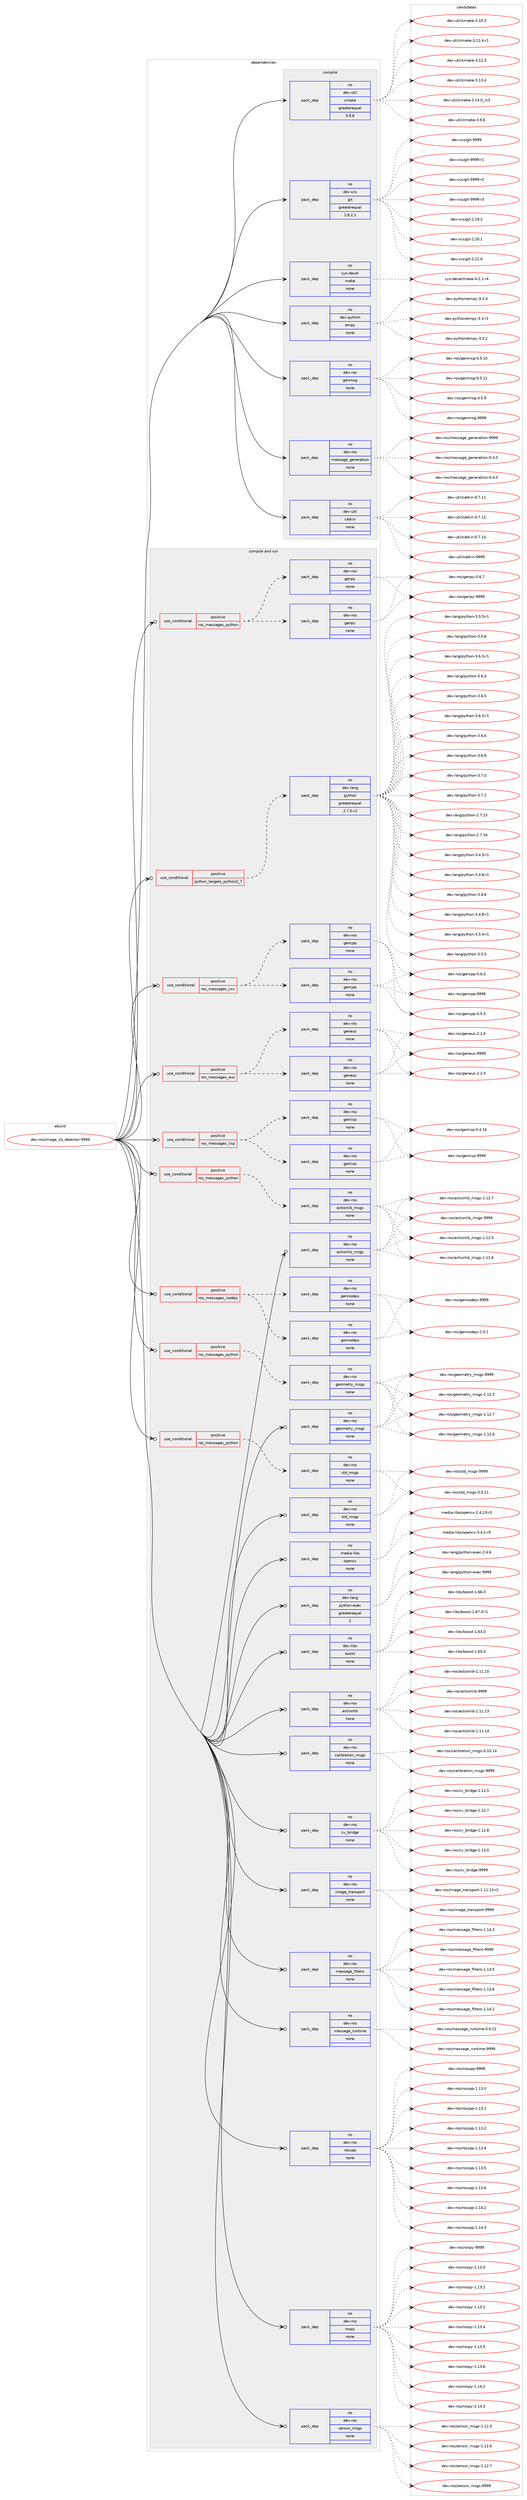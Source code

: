 digraph prolog {

# *************
# Graph options
# *************

newrank=true;
concentrate=true;
compound=true;
graph [rankdir=LR,fontname=Helvetica,fontsize=10,ranksep=1.5];#, ranksep=2.5, nodesep=0.2];
edge  [arrowhead=vee];
node  [fontname=Helvetica,fontsize=10];

# **********
# The ebuild
# **********

subgraph cluster_leftcol {
color=gray;
rank=same;
label=<<i>ebuild</i>>;
id [label="dev-ros/image_cb_detector-9999", color=red, width=4, href="../dev-ros/image_cb_detector-9999.svg"];
}

# ****************
# The dependencies
# ****************

subgraph cluster_midcol {
color=gray;
label=<<i>dependencies</i>>;
subgraph cluster_compile {
fillcolor="#eeeeee";
style=filled;
label=<<i>compile</i>>;
subgraph pack1045354 {
dependency1457438 [label=<<TABLE BORDER="0" CELLBORDER="1" CELLSPACING="0" CELLPADDING="4" WIDTH="220"><TR><TD ROWSPAN="6" CELLPADDING="30">pack_dep</TD></TR><TR><TD WIDTH="110">no</TD></TR><TR><TD>dev-python</TD></TR><TR><TD>empy</TD></TR><TR><TD>none</TD></TR><TR><TD></TD></TR></TABLE>>, shape=none, color=blue];
}
id:e -> dependency1457438:w [weight=20,style="solid",arrowhead="vee"];
subgraph pack1045355 {
dependency1457439 [label=<<TABLE BORDER="0" CELLBORDER="1" CELLSPACING="0" CELLPADDING="4" WIDTH="220"><TR><TD ROWSPAN="6" CELLPADDING="30">pack_dep</TD></TR><TR><TD WIDTH="110">no</TD></TR><TR><TD>dev-ros</TD></TR><TR><TD>genmsg</TD></TR><TR><TD>none</TD></TR><TR><TD></TD></TR></TABLE>>, shape=none, color=blue];
}
id:e -> dependency1457439:w [weight=20,style="solid",arrowhead="vee"];
subgraph pack1045356 {
dependency1457440 [label=<<TABLE BORDER="0" CELLBORDER="1" CELLSPACING="0" CELLPADDING="4" WIDTH="220"><TR><TD ROWSPAN="6" CELLPADDING="30">pack_dep</TD></TR><TR><TD WIDTH="110">no</TD></TR><TR><TD>dev-ros</TD></TR><TR><TD>message_generation</TD></TR><TR><TD>none</TD></TR><TR><TD></TD></TR></TABLE>>, shape=none, color=blue];
}
id:e -> dependency1457440:w [weight=20,style="solid",arrowhead="vee"];
subgraph pack1045357 {
dependency1457441 [label=<<TABLE BORDER="0" CELLBORDER="1" CELLSPACING="0" CELLPADDING="4" WIDTH="220"><TR><TD ROWSPAN="6" CELLPADDING="30">pack_dep</TD></TR><TR><TD WIDTH="110">no</TD></TR><TR><TD>dev-util</TD></TR><TR><TD>catkin</TD></TR><TR><TD>none</TD></TR><TR><TD></TD></TR></TABLE>>, shape=none, color=blue];
}
id:e -> dependency1457441:w [weight=20,style="solid",arrowhead="vee"];
subgraph pack1045358 {
dependency1457442 [label=<<TABLE BORDER="0" CELLBORDER="1" CELLSPACING="0" CELLPADDING="4" WIDTH="220"><TR><TD ROWSPAN="6" CELLPADDING="30">pack_dep</TD></TR><TR><TD WIDTH="110">no</TD></TR><TR><TD>dev-util</TD></TR><TR><TD>cmake</TD></TR><TR><TD>greaterequal</TD></TR><TR><TD>3.9.6</TD></TR></TABLE>>, shape=none, color=blue];
}
id:e -> dependency1457442:w [weight=20,style="solid",arrowhead="vee"];
subgraph pack1045359 {
dependency1457443 [label=<<TABLE BORDER="0" CELLBORDER="1" CELLSPACING="0" CELLPADDING="4" WIDTH="220"><TR><TD ROWSPAN="6" CELLPADDING="30">pack_dep</TD></TR><TR><TD WIDTH="110">no</TD></TR><TR><TD>dev-vcs</TD></TR><TR><TD>git</TD></TR><TR><TD>greaterequal</TD></TR><TR><TD>1.8.2.1</TD></TR></TABLE>>, shape=none, color=blue];
}
id:e -> dependency1457443:w [weight=20,style="solid",arrowhead="vee"];
subgraph pack1045360 {
dependency1457444 [label=<<TABLE BORDER="0" CELLBORDER="1" CELLSPACING="0" CELLPADDING="4" WIDTH="220"><TR><TD ROWSPAN="6" CELLPADDING="30">pack_dep</TD></TR><TR><TD WIDTH="110">no</TD></TR><TR><TD>sys-devel</TD></TR><TR><TD>make</TD></TR><TR><TD>none</TD></TR><TR><TD></TD></TR></TABLE>>, shape=none, color=blue];
}
id:e -> dependency1457444:w [weight=20,style="solid",arrowhead="vee"];
}
subgraph cluster_compileandrun {
fillcolor="#eeeeee";
style=filled;
label=<<i>compile and run</i>>;
subgraph cond388694 {
dependency1457445 [label=<<TABLE BORDER="0" CELLBORDER="1" CELLSPACING="0" CELLPADDING="4"><TR><TD ROWSPAN="3" CELLPADDING="10">use_conditional</TD></TR><TR><TD>positive</TD></TR><TR><TD>python_targets_python2_7</TD></TR></TABLE>>, shape=none, color=red];
subgraph pack1045361 {
dependency1457446 [label=<<TABLE BORDER="0" CELLBORDER="1" CELLSPACING="0" CELLPADDING="4" WIDTH="220"><TR><TD ROWSPAN="6" CELLPADDING="30">pack_dep</TD></TR><TR><TD WIDTH="110">no</TD></TR><TR><TD>dev-lang</TD></TR><TR><TD>python</TD></TR><TR><TD>greaterequal</TD></TR><TR><TD>2.7.5-r2</TD></TR></TABLE>>, shape=none, color=blue];
}
dependency1457445:e -> dependency1457446:w [weight=20,style="dashed",arrowhead="vee"];
}
id:e -> dependency1457445:w [weight=20,style="solid",arrowhead="odotvee"];
subgraph cond388695 {
dependency1457447 [label=<<TABLE BORDER="0" CELLBORDER="1" CELLSPACING="0" CELLPADDING="4"><TR><TD ROWSPAN="3" CELLPADDING="10">use_conditional</TD></TR><TR><TD>positive</TD></TR><TR><TD>ros_messages_cxx</TD></TR></TABLE>>, shape=none, color=red];
subgraph pack1045362 {
dependency1457448 [label=<<TABLE BORDER="0" CELLBORDER="1" CELLSPACING="0" CELLPADDING="4" WIDTH="220"><TR><TD ROWSPAN="6" CELLPADDING="30">pack_dep</TD></TR><TR><TD WIDTH="110">no</TD></TR><TR><TD>dev-ros</TD></TR><TR><TD>gencpp</TD></TR><TR><TD>none</TD></TR><TR><TD></TD></TR></TABLE>>, shape=none, color=blue];
}
dependency1457447:e -> dependency1457448:w [weight=20,style="dashed",arrowhead="vee"];
subgraph pack1045363 {
dependency1457449 [label=<<TABLE BORDER="0" CELLBORDER="1" CELLSPACING="0" CELLPADDING="4" WIDTH="220"><TR><TD ROWSPAN="6" CELLPADDING="30">pack_dep</TD></TR><TR><TD WIDTH="110">no</TD></TR><TR><TD>dev-ros</TD></TR><TR><TD>gencpp</TD></TR><TR><TD>none</TD></TR><TR><TD></TD></TR></TABLE>>, shape=none, color=blue];
}
dependency1457447:e -> dependency1457449:w [weight=20,style="dashed",arrowhead="vee"];
}
id:e -> dependency1457447:w [weight=20,style="solid",arrowhead="odotvee"];
subgraph cond388696 {
dependency1457450 [label=<<TABLE BORDER="0" CELLBORDER="1" CELLSPACING="0" CELLPADDING="4"><TR><TD ROWSPAN="3" CELLPADDING="10">use_conditional</TD></TR><TR><TD>positive</TD></TR><TR><TD>ros_messages_eus</TD></TR></TABLE>>, shape=none, color=red];
subgraph pack1045364 {
dependency1457451 [label=<<TABLE BORDER="0" CELLBORDER="1" CELLSPACING="0" CELLPADDING="4" WIDTH="220"><TR><TD ROWSPAN="6" CELLPADDING="30">pack_dep</TD></TR><TR><TD WIDTH="110">no</TD></TR><TR><TD>dev-ros</TD></TR><TR><TD>geneus</TD></TR><TR><TD>none</TD></TR><TR><TD></TD></TR></TABLE>>, shape=none, color=blue];
}
dependency1457450:e -> dependency1457451:w [weight=20,style="dashed",arrowhead="vee"];
subgraph pack1045365 {
dependency1457452 [label=<<TABLE BORDER="0" CELLBORDER="1" CELLSPACING="0" CELLPADDING="4" WIDTH="220"><TR><TD ROWSPAN="6" CELLPADDING="30">pack_dep</TD></TR><TR><TD WIDTH="110">no</TD></TR><TR><TD>dev-ros</TD></TR><TR><TD>geneus</TD></TR><TR><TD>none</TD></TR><TR><TD></TD></TR></TABLE>>, shape=none, color=blue];
}
dependency1457450:e -> dependency1457452:w [weight=20,style="dashed",arrowhead="vee"];
}
id:e -> dependency1457450:w [weight=20,style="solid",arrowhead="odotvee"];
subgraph cond388697 {
dependency1457453 [label=<<TABLE BORDER="0" CELLBORDER="1" CELLSPACING="0" CELLPADDING="4"><TR><TD ROWSPAN="3" CELLPADDING="10">use_conditional</TD></TR><TR><TD>positive</TD></TR><TR><TD>ros_messages_lisp</TD></TR></TABLE>>, shape=none, color=red];
subgraph pack1045366 {
dependency1457454 [label=<<TABLE BORDER="0" CELLBORDER="1" CELLSPACING="0" CELLPADDING="4" WIDTH="220"><TR><TD ROWSPAN="6" CELLPADDING="30">pack_dep</TD></TR><TR><TD WIDTH="110">no</TD></TR><TR><TD>dev-ros</TD></TR><TR><TD>genlisp</TD></TR><TR><TD>none</TD></TR><TR><TD></TD></TR></TABLE>>, shape=none, color=blue];
}
dependency1457453:e -> dependency1457454:w [weight=20,style="dashed",arrowhead="vee"];
subgraph pack1045367 {
dependency1457455 [label=<<TABLE BORDER="0" CELLBORDER="1" CELLSPACING="0" CELLPADDING="4" WIDTH="220"><TR><TD ROWSPAN="6" CELLPADDING="30">pack_dep</TD></TR><TR><TD WIDTH="110">no</TD></TR><TR><TD>dev-ros</TD></TR><TR><TD>genlisp</TD></TR><TR><TD>none</TD></TR><TR><TD></TD></TR></TABLE>>, shape=none, color=blue];
}
dependency1457453:e -> dependency1457455:w [weight=20,style="dashed",arrowhead="vee"];
}
id:e -> dependency1457453:w [weight=20,style="solid",arrowhead="odotvee"];
subgraph cond388698 {
dependency1457456 [label=<<TABLE BORDER="0" CELLBORDER="1" CELLSPACING="0" CELLPADDING="4"><TR><TD ROWSPAN="3" CELLPADDING="10">use_conditional</TD></TR><TR><TD>positive</TD></TR><TR><TD>ros_messages_nodejs</TD></TR></TABLE>>, shape=none, color=red];
subgraph pack1045368 {
dependency1457457 [label=<<TABLE BORDER="0" CELLBORDER="1" CELLSPACING="0" CELLPADDING="4" WIDTH="220"><TR><TD ROWSPAN="6" CELLPADDING="30">pack_dep</TD></TR><TR><TD WIDTH="110">no</TD></TR><TR><TD>dev-ros</TD></TR><TR><TD>gennodejs</TD></TR><TR><TD>none</TD></TR><TR><TD></TD></TR></TABLE>>, shape=none, color=blue];
}
dependency1457456:e -> dependency1457457:w [weight=20,style="dashed",arrowhead="vee"];
subgraph pack1045369 {
dependency1457458 [label=<<TABLE BORDER="0" CELLBORDER="1" CELLSPACING="0" CELLPADDING="4" WIDTH="220"><TR><TD ROWSPAN="6" CELLPADDING="30">pack_dep</TD></TR><TR><TD WIDTH="110">no</TD></TR><TR><TD>dev-ros</TD></TR><TR><TD>gennodejs</TD></TR><TR><TD>none</TD></TR><TR><TD></TD></TR></TABLE>>, shape=none, color=blue];
}
dependency1457456:e -> dependency1457458:w [weight=20,style="dashed",arrowhead="vee"];
}
id:e -> dependency1457456:w [weight=20,style="solid",arrowhead="odotvee"];
subgraph cond388699 {
dependency1457459 [label=<<TABLE BORDER="0" CELLBORDER="1" CELLSPACING="0" CELLPADDING="4"><TR><TD ROWSPAN="3" CELLPADDING="10">use_conditional</TD></TR><TR><TD>positive</TD></TR><TR><TD>ros_messages_python</TD></TR></TABLE>>, shape=none, color=red];
subgraph pack1045370 {
dependency1457460 [label=<<TABLE BORDER="0" CELLBORDER="1" CELLSPACING="0" CELLPADDING="4" WIDTH="220"><TR><TD ROWSPAN="6" CELLPADDING="30">pack_dep</TD></TR><TR><TD WIDTH="110">no</TD></TR><TR><TD>dev-ros</TD></TR><TR><TD>actionlib_msgs</TD></TR><TR><TD>none</TD></TR><TR><TD></TD></TR></TABLE>>, shape=none, color=blue];
}
dependency1457459:e -> dependency1457460:w [weight=20,style="dashed",arrowhead="vee"];
}
id:e -> dependency1457459:w [weight=20,style="solid",arrowhead="odotvee"];
subgraph cond388700 {
dependency1457461 [label=<<TABLE BORDER="0" CELLBORDER="1" CELLSPACING="0" CELLPADDING="4"><TR><TD ROWSPAN="3" CELLPADDING="10">use_conditional</TD></TR><TR><TD>positive</TD></TR><TR><TD>ros_messages_python</TD></TR></TABLE>>, shape=none, color=red];
subgraph pack1045371 {
dependency1457462 [label=<<TABLE BORDER="0" CELLBORDER="1" CELLSPACING="0" CELLPADDING="4" WIDTH="220"><TR><TD ROWSPAN="6" CELLPADDING="30">pack_dep</TD></TR><TR><TD WIDTH="110">no</TD></TR><TR><TD>dev-ros</TD></TR><TR><TD>genpy</TD></TR><TR><TD>none</TD></TR><TR><TD></TD></TR></TABLE>>, shape=none, color=blue];
}
dependency1457461:e -> dependency1457462:w [weight=20,style="dashed",arrowhead="vee"];
subgraph pack1045372 {
dependency1457463 [label=<<TABLE BORDER="0" CELLBORDER="1" CELLSPACING="0" CELLPADDING="4" WIDTH="220"><TR><TD ROWSPAN="6" CELLPADDING="30">pack_dep</TD></TR><TR><TD WIDTH="110">no</TD></TR><TR><TD>dev-ros</TD></TR><TR><TD>genpy</TD></TR><TR><TD>none</TD></TR><TR><TD></TD></TR></TABLE>>, shape=none, color=blue];
}
dependency1457461:e -> dependency1457463:w [weight=20,style="dashed",arrowhead="vee"];
}
id:e -> dependency1457461:w [weight=20,style="solid",arrowhead="odotvee"];
subgraph cond388701 {
dependency1457464 [label=<<TABLE BORDER="0" CELLBORDER="1" CELLSPACING="0" CELLPADDING="4"><TR><TD ROWSPAN="3" CELLPADDING="10">use_conditional</TD></TR><TR><TD>positive</TD></TR><TR><TD>ros_messages_python</TD></TR></TABLE>>, shape=none, color=red];
subgraph pack1045373 {
dependency1457465 [label=<<TABLE BORDER="0" CELLBORDER="1" CELLSPACING="0" CELLPADDING="4" WIDTH="220"><TR><TD ROWSPAN="6" CELLPADDING="30">pack_dep</TD></TR><TR><TD WIDTH="110">no</TD></TR><TR><TD>dev-ros</TD></TR><TR><TD>geometry_msgs</TD></TR><TR><TD>none</TD></TR><TR><TD></TD></TR></TABLE>>, shape=none, color=blue];
}
dependency1457464:e -> dependency1457465:w [weight=20,style="dashed",arrowhead="vee"];
}
id:e -> dependency1457464:w [weight=20,style="solid",arrowhead="odotvee"];
subgraph cond388702 {
dependency1457466 [label=<<TABLE BORDER="0" CELLBORDER="1" CELLSPACING="0" CELLPADDING="4"><TR><TD ROWSPAN="3" CELLPADDING="10">use_conditional</TD></TR><TR><TD>positive</TD></TR><TR><TD>ros_messages_python</TD></TR></TABLE>>, shape=none, color=red];
subgraph pack1045374 {
dependency1457467 [label=<<TABLE BORDER="0" CELLBORDER="1" CELLSPACING="0" CELLPADDING="4" WIDTH="220"><TR><TD ROWSPAN="6" CELLPADDING="30">pack_dep</TD></TR><TR><TD WIDTH="110">no</TD></TR><TR><TD>dev-ros</TD></TR><TR><TD>std_msgs</TD></TR><TR><TD>none</TD></TR><TR><TD></TD></TR></TABLE>>, shape=none, color=blue];
}
dependency1457466:e -> dependency1457467:w [weight=20,style="dashed",arrowhead="vee"];
}
id:e -> dependency1457466:w [weight=20,style="solid",arrowhead="odotvee"];
subgraph pack1045375 {
dependency1457468 [label=<<TABLE BORDER="0" CELLBORDER="1" CELLSPACING="0" CELLPADDING="4" WIDTH="220"><TR><TD ROWSPAN="6" CELLPADDING="30">pack_dep</TD></TR><TR><TD WIDTH="110">no</TD></TR><TR><TD>dev-lang</TD></TR><TR><TD>python-exec</TD></TR><TR><TD>greaterequal</TD></TR><TR><TD>2</TD></TR></TABLE>>, shape=none, color=blue];
}
id:e -> dependency1457468:w [weight=20,style="solid",arrowhead="odotvee"];
subgraph pack1045376 {
dependency1457469 [label=<<TABLE BORDER="0" CELLBORDER="1" CELLSPACING="0" CELLPADDING="4" WIDTH="220"><TR><TD ROWSPAN="6" CELLPADDING="30">pack_dep</TD></TR><TR><TD WIDTH="110">no</TD></TR><TR><TD>dev-libs</TD></TR><TR><TD>boost</TD></TR><TR><TD>none</TD></TR><TR><TD></TD></TR></TABLE>>, shape=none, color=blue];
}
id:e -> dependency1457469:w [weight=20,style="solid",arrowhead="odotvee"];
subgraph pack1045377 {
dependency1457470 [label=<<TABLE BORDER="0" CELLBORDER="1" CELLSPACING="0" CELLPADDING="4" WIDTH="220"><TR><TD ROWSPAN="6" CELLPADDING="30">pack_dep</TD></TR><TR><TD WIDTH="110">no</TD></TR><TR><TD>dev-ros</TD></TR><TR><TD>actionlib</TD></TR><TR><TD>none</TD></TR><TR><TD></TD></TR></TABLE>>, shape=none, color=blue];
}
id:e -> dependency1457470:w [weight=20,style="solid",arrowhead="odotvee"];
subgraph pack1045378 {
dependency1457471 [label=<<TABLE BORDER="0" CELLBORDER="1" CELLSPACING="0" CELLPADDING="4" WIDTH="220"><TR><TD ROWSPAN="6" CELLPADDING="30">pack_dep</TD></TR><TR><TD WIDTH="110">no</TD></TR><TR><TD>dev-ros</TD></TR><TR><TD>actionlib_msgs</TD></TR><TR><TD>none</TD></TR><TR><TD></TD></TR></TABLE>>, shape=none, color=blue];
}
id:e -> dependency1457471:w [weight=20,style="solid",arrowhead="odotvee"];
subgraph pack1045379 {
dependency1457472 [label=<<TABLE BORDER="0" CELLBORDER="1" CELLSPACING="0" CELLPADDING="4" WIDTH="220"><TR><TD ROWSPAN="6" CELLPADDING="30">pack_dep</TD></TR><TR><TD WIDTH="110">no</TD></TR><TR><TD>dev-ros</TD></TR><TR><TD>calibration_msgs</TD></TR><TR><TD>none</TD></TR><TR><TD></TD></TR></TABLE>>, shape=none, color=blue];
}
id:e -> dependency1457472:w [weight=20,style="solid",arrowhead="odotvee"];
subgraph pack1045380 {
dependency1457473 [label=<<TABLE BORDER="0" CELLBORDER="1" CELLSPACING="0" CELLPADDING="4" WIDTH="220"><TR><TD ROWSPAN="6" CELLPADDING="30">pack_dep</TD></TR><TR><TD WIDTH="110">no</TD></TR><TR><TD>dev-ros</TD></TR><TR><TD>cv_bridge</TD></TR><TR><TD>none</TD></TR><TR><TD></TD></TR></TABLE>>, shape=none, color=blue];
}
id:e -> dependency1457473:w [weight=20,style="solid",arrowhead="odotvee"];
subgraph pack1045381 {
dependency1457474 [label=<<TABLE BORDER="0" CELLBORDER="1" CELLSPACING="0" CELLPADDING="4" WIDTH="220"><TR><TD ROWSPAN="6" CELLPADDING="30">pack_dep</TD></TR><TR><TD WIDTH="110">no</TD></TR><TR><TD>dev-ros</TD></TR><TR><TD>geometry_msgs</TD></TR><TR><TD>none</TD></TR><TR><TD></TD></TR></TABLE>>, shape=none, color=blue];
}
id:e -> dependency1457474:w [weight=20,style="solid",arrowhead="odotvee"];
subgraph pack1045382 {
dependency1457475 [label=<<TABLE BORDER="0" CELLBORDER="1" CELLSPACING="0" CELLPADDING="4" WIDTH="220"><TR><TD ROWSPAN="6" CELLPADDING="30">pack_dep</TD></TR><TR><TD WIDTH="110">no</TD></TR><TR><TD>dev-ros</TD></TR><TR><TD>image_transport</TD></TR><TR><TD>none</TD></TR><TR><TD></TD></TR></TABLE>>, shape=none, color=blue];
}
id:e -> dependency1457475:w [weight=20,style="solid",arrowhead="odotvee"];
subgraph pack1045383 {
dependency1457476 [label=<<TABLE BORDER="0" CELLBORDER="1" CELLSPACING="0" CELLPADDING="4" WIDTH="220"><TR><TD ROWSPAN="6" CELLPADDING="30">pack_dep</TD></TR><TR><TD WIDTH="110">no</TD></TR><TR><TD>dev-ros</TD></TR><TR><TD>message_filters</TD></TR><TR><TD>none</TD></TR><TR><TD></TD></TR></TABLE>>, shape=none, color=blue];
}
id:e -> dependency1457476:w [weight=20,style="solid",arrowhead="odotvee"];
subgraph pack1045384 {
dependency1457477 [label=<<TABLE BORDER="0" CELLBORDER="1" CELLSPACING="0" CELLPADDING="4" WIDTH="220"><TR><TD ROWSPAN="6" CELLPADDING="30">pack_dep</TD></TR><TR><TD WIDTH="110">no</TD></TR><TR><TD>dev-ros</TD></TR><TR><TD>message_runtime</TD></TR><TR><TD>none</TD></TR><TR><TD></TD></TR></TABLE>>, shape=none, color=blue];
}
id:e -> dependency1457477:w [weight=20,style="solid",arrowhead="odotvee"];
subgraph pack1045385 {
dependency1457478 [label=<<TABLE BORDER="0" CELLBORDER="1" CELLSPACING="0" CELLPADDING="4" WIDTH="220"><TR><TD ROWSPAN="6" CELLPADDING="30">pack_dep</TD></TR><TR><TD WIDTH="110">no</TD></TR><TR><TD>dev-ros</TD></TR><TR><TD>roscpp</TD></TR><TR><TD>none</TD></TR><TR><TD></TD></TR></TABLE>>, shape=none, color=blue];
}
id:e -> dependency1457478:w [weight=20,style="solid",arrowhead="odotvee"];
subgraph pack1045386 {
dependency1457479 [label=<<TABLE BORDER="0" CELLBORDER="1" CELLSPACING="0" CELLPADDING="4" WIDTH="220"><TR><TD ROWSPAN="6" CELLPADDING="30">pack_dep</TD></TR><TR><TD WIDTH="110">no</TD></TR><TR><TD>dev-ros</TD></TR><TR><TD>rospy</TD></TR><TR><TD>none</TD></TR><TR><TD></TD></TR></TABLE>>, shape=none, color=blue];
}
id:e -> dependency1457479:w [weight=20,style="solid",arrowhead="odotvee"];
subgraph pack1045387 {
dependency1457480 [label=<<TABLE BORDER="0" CELLBORDER="1" CELLSPACING="0" CELLPADDING="4" WIDTH="220"><TR><TD ROWSPAN="6" CELLPADDING="30">pack_dep</TD></TR><TR><TD WIDTH="110">no</TD></TR><TR><TD>dev-ros</TD></TR><TR><TD>sensor_msgs</TD></TR><TR><TD>none</TD></TR><TR><TD></TD></TR></TABLE>>, shape=none, color=blue];
}
id:e -> dependency1457480:w [weight=20,style="solid",arrowhead="odotvee"];
subgraph pack1045388 {
dependency1457481 [label=<<TABLE BORDER="0" CELLBORDER="1" CELLSPACING="0" CELLPADDING="4" WIDTH="220"><TR><TD ROWSPAN="6" CELLPADDING="30">pack_dep</TD></TR><TR><TD WIDTH="110">no</TD></TR><TR><TD>dev-ros</TD></TR><TR><TD>std_msgs</TD></TR><TR><TD>none</TD></TR><TR><TD></TD></TR></TABLE>>, shape=none, color=blue];
}
id:e -> dependency1457481:w [weight=20,style="solid",arrowhead="odotvee"];
subgraph pack1045389 {
dependency1457482 [label=<<TABLE BORDER="0" CELLBORDER="1" CELLSPACING="0" CELLPADDING="4" WIDTH="220"><TR><TD ROWSPAN="6" CELLPADDING="30">pack_dep</TD></TR><TR><TD WIDTH="110">no</TD></TR><TR><TD>media-libs</TD></TR><TR><TD>opencv</TD></TR><TR><TD>none</TD></TR><TR><TD></TD></TR></TABLE>>, shape=none, color=blue];
}
id:e -> dependency1457482:w [weight=20,style="solid",arrowhead="odotvee"];
}
subgraph cluster_run {
fillcolor="#eeeeee";
style=filled;
label=<<i>run</i>>;
}
}

# **************
# The candidates
# **************

subgraph cluster_choices {
rank=same;
color=gray;
label=<<i>candidates</i>>;

subgraph choice1045354 {
color=black;
nodesep=1;
choice1001011184511212111610411111047101109112121455146514511449 [label="dev-python/empy-3.3-r1", color=red, width=4,href="../dev-python/empy-3.3-r1.svg"];
choice1001011184511212111610411111047101109112121455146514650 [label="dev-python/empy-3.3.2", color=red, width=4,href="../dev-python/empy-3.3.2.svg"];
choice1001011184511212111610411111047101109112121455146514651 [label="dev-python/empy-3.3.3", color=red, width=4,href="../dev-python/empy-3.3.3.svg"];
dependency1457438:e -> choice1001011184511212111610411111047101109112121455146514511449:w [style=dotted,weight="100"];
dependency1457438:e -> choice1001011184511212111610411111047101109112121455146514650:w [style=dotted,weight="100"];
dependency1457438:e -> choice1001011184511212111610411111047101109112121455146514651:w [style=dotted,weight="100"];
}
subgraph choice1045355 {
color=black;
nodesep=1;
choice100101118451141111154710310111010911510345484653464948 [label="dev-ros/genmsg-0.5.10", color=red, width=4,href="../dev-ros/genmsg-0.5.10.svg"];
choice100101118451141111154710310111010911510345484653464949 [label="dev-ros/genmsg-0.5.11", color=red, width=4,href="../dev-ros/genmsg-0.5.11.svg"];
choice1001011184511411111547103101110109115103454846534657 [label="dev-ros/genmsg-0.5.9", color=red, width=4,href="../dev-ros/genmsg-0.5.9.svg"];
choice10010111845114111115471031011101091151034557575757 [label="dev-ros/genmsg-9999", color=red, width=4,href="../dev-ros/genmsg-9999.svg"];
dependency1457439:e -> choice100101118451141111154710310111010911510345484653464948:w [style=dotted,weight="100"];
dependency1457439:e -> choice100101118451141111154710310111010911510345484653464949:w [style=dotted,weight="100"];
dependency1457439:e -> choice1001011184511411111547103101110109115103454846534657:w [style=dotted,weight="100"];
dependency1457439:e -> choice10010111845114111115471031011101091151034557575757:w [style=dotted,weight="100"];
}
subgraph choice1045356 {
color=black;
nodesep=1;
choice1001011184511411111547109101115115971031019510310111010111497116105111110454846514648 [label="dev-ros/message_generation-0.3.0", color=red, width=4,href="../dev-ros/message_generation-0.3.0.svg"];
choice1001011184511411111547109101115115971031019510310111010111497116105111110454846524648 [label="dev-ros/message_generation-0.4.0", color=red, width=4,href="../dev-ros/message_generation-0.4.0.svg"];
choice10010111845114111115471091011151159710310195103101110101114971161051111104557575757 [label="dev-ros/message_generation-9999", color=red, width=4,href="../dev-ros/message_generation-9999.svg"];
dependency1457440:e -> choice1001011184511411111547109101115115971031019510310111010111497116105111110454846514648:w [style=dotted,weight="100"];
dependency1457440:e -> choice1001011184511411111547109101115115971031019510310111010111497116105111110454846524648:w [style=dotted,weight="100"];
dependency1457440:e -> choice10010111845114111115471091011151159710310195103101110101114971161051111104557575757:w [style=dotted,weight="100"];
}
subgraph choice1045357 {
color=black;
nodesep=1;
choice1001011184511711610510847999711610710511045484655464949 [label="dev-util/catkin-0.7.11", color=red, width=4,href="../dev-util/catkin-0.7.11.svg"];
choice1001011184511711610510847999711610710511045484655464950 [label="dev-util/catkin-0.7.12", color=red, width=4,href="../dev-util/catkin-0.7.12.svg"];
choice1001011184511711610510847999711610710511045484655464952 [label="dev-util/catkin-0.7.14", color=red, width=4,href="../dev-util/catkin-0.7.14.svg"];
choice100101118451171161051084799971161071051104557575757 [label="dev-util/catkin-9999", color=red, width=4,href="../dev-util/catkin-9999.svg"];
dependency1457441:e -> choice1001011184511711610510847999711610710511045484655464949:w [style=dotted,weight="100"];
dependency1457441:e -> choice1001011184511711610510847999711610710511045484655464950:w [style=dotted,weight="100"];
dependency1457441:e -> choice1001011184511711610510847999711610710511045484655464952:w [style=dotted,weight="100"];
dependency1457441:e -> choice100101118451171161051084799971161071051104557575757:w [style=dotted,weight="100"];
}
subgraph choice1045358 {
color=black;
nodesep=1;
choice1001011184511711610510847991099710710145514649484651 [label="dev-util/cmake-3.10.3", color=red, width=4,href="../dev-util/cmake-3.10.3.svg"];
choice10010111845117116105108479910997107101455146494946524511449 [label="dev-util/cmake-3.11.4-r1", color=red, width=4,href="../dev-util/cmake-3.11.4-r1.svg"];
choice1001011184511711610510847991099710710145514649504651 [label="dev-util/cmake-3.12.3", color=red, width=4,href="../dev-util/cmake-3.12.3.svg"];
choice1001011184511711610510847991099710710145514649514652 [label="dev-util/cmake-3.13.4", color=red, width=4,href="../dev-util/cmake-3.13.4.svg"];
choice1001011184511711610510847991099710710145514649524648951149951 [label="dev-util/cmake-3.14.0_rc3", color=red, width=4,href="../dev-util/cmake-3.14.0_rc3.svg"];
choice10010111845117116105108479910997107101455146574654 [label="dev-util/cmake-3.9.6", color=red, width=4,href="../dev-util/cmake-3.9.6.svg"];
dependency1457442:e -> choice1001011184511711610510847991099710710145514649484651:w [style=dotted,weight="100"];
dependency1457442:e -> choice10010111845117116105108479910997107101455146494946524511449:w [style=dotted,weight="100"];
dependency1457442:e -> choice1001011184511711610510847991099710710145514649504651:w [style=dotted,weight="100"];
dependency1457442:e -> choice1001011184511711610510847991099710710145514649514652:w [style=dotted,weight="100"];
dependency1457442:e -> choice1001011184511711610510847991099710710145514649524648951149951:w [style=dotted,weight="100"];
dependency1457442:e -> choice10010111845117116105108479910997107101455146574654:w [style=dotted,weight="100"];
}
subgraph choice1045359 {
color=black;
nodesep=1;
choice10010111845118991154710310511645504649574650 [label="dev-vcs/git-2.19.2", color=red, width=4,href="../dev-vcs/git-2.19.2.svg"];
choice10010111845118991154710310511645504650484649 [label="dev-vcs/git-2.20.1", color=red, width=4,href="../dev-vcs/git-2.20.1.svg"];
choice10010111845118991154710310511645504650494648 [label="dev-vcs/git-2.21.0", color=red, width=4,href="../dev-vcs/git-2.21.0.svg"];
choice1001011184511899115471031051164557575757 [label="dev-vcs/git-9999", color=red, width=4,href="../dev-vcs/git-9999.svg"];
choice10010111845118991154710310511645575757574511449 [label="dev-vcs/git-9999-r1", color=red, width=4,href="../dev-vcs/git-9999-r1.svg"];
choice10010111845118991154710310511645575757574511450 [label="dev-vcs/git-9999-r2", color=red, width=4,href="../dev-vcs/git-9999-r2.svg"];
choice10010111845118991154710310511645575757574511451 [label="dev-vcs/git-9999-r3", color=red, width=4,href="../dev-vcs/git-9999-r3.svg"];
dependency1457443:e -> choice10010111845118991154710310511645504649574650:w [style=dotted,weight="100"];
dependency1457443:e -> choice10010111845118991154710310511645504650484649:w [style=dotted,weight="100"];
dependency1457443:e -> choice10010111845118991154710310511645504650494648:w [style=dotted,weight="100"];
dependency1457443:e -> choice1001011184511899115471031051164557575757:w [style=dotted,weight="100"];
dependency1457443:e -> choice10010111845118991154710310511645575757574511449:w [style=dotted,weight="100"];
dependency1457443:e -> choice10010111845118991154710310511645575757574511450:w [style=dotted,weight="100"];
dependency1457443:e -> choice10010111845118991154710310511645575757574511451:w [style=dotted,weight="100"];
}
subgraph choice1045360 {
color=black;
nodesep=1;
choice1151211154510010111810110847109971071014552465046494511452 [label="sys-devel/make-4.2.1-r4", color=red, width=4,href="../sys-devel/make-4.2.1-r4.svg"];
dependency1457444:e -> choice1151211154510010111810110847109971071014552465046494511452:w [style=dotted,weight="100"];
}
subgraph choice1045361 {
color=black;
nodesep=1;
choice10010111845108971101034711212111610411111045504655464953 [label="dev-lang/python-2.7.15", color=red, width=4,href="../dev-lang/python-2.7.15.svg"];
choice10010111845108971101034711212111610411111045504655464954 [label="dev-lang/python-2.7.16", color=red, width=4,href="../dev-lang/python-2.7.16.svg"];
choice1001011184510897110103471121211161041111104551465246534511449 [label="dev-lang/python-3.4.5-r1", color=red, width=4,href="../dev-lang/python-3.4.5-r1.svg"];
choice1001011184510897110103471121211161041111104551465246544511449 [label="dev-lang/python-3.4.6-r1", color=red, width=4,href="../dev-lang/python-3.4.6-r1.svg"];
choice100101118451089711010347112121116104111110455146524656 [label="dev-lang/python-3.4.8", color=red, width=4,href="../dev-lang/python-3.4.8.svg"];
choice1001011184510897110103471121211161041111104551465246564511449 [label="dev-lang/python-3.4.8-r1", color=red, width=4,href="../dev-lang/python-3.4.8-r1.svg"];
choice1001011184510897110103471121211161041111104551465346524511449 [label="dev-lang/python-3.5.4-r1", color=red, width=4,href="../dev-lang/python-3.5.4-r1.svg"];
choice100101118451089711010347112121116104111110455146534653 [label="dev-lang/python-3.5.5", color=red, width=4,href="../dev-lang/python-3.5.5.svg"];
choice1001011184510897110103471121211161041111104551465346534511449 [label="dev-lang/python-3.5.5-r1", color=red, width=4,href="../dev-lang/python-3.5.5-r1.svg"];
choice100101118451089711010347112121116104111110455146534654 [label="dev-lang/python-3.5.6", color=red, width=4,href="../dev-lang/python-3.5.6.svg"];
choice1001011184510897110103471121211161041111104551465446514511449 [label="dev-lang/python-3.6.3-r1", color=red, width=4,href="../dev-lang/python-3.6.3-r1.svg"];
choice100101118451089711010347112121116104111110455146544652 [label="dev-lang/python-3.6.4", color=red, width=4,href="../dev-lang/python-3.6.4.svg"];
choice100101118451089711010347112121116104111110455146544653 [label="dev-lang/python-3.6.5", color=red, width=4,href="../dev-lang/python-3.6.5.svg"];
choice1001011184510897110103471121211161041111104551465446534511449 [label="dev-lang/python-3.6.5-r1", color=red, width=4,href="../dev-lang/python-3.6.5-r1.svg"];
choice100101118451089711010347112121116104111110455146544654 [label="dev-lang/python-3.6.6", color=red, width=4,href="../dev-lang/python-3.6.6.svg"];
choice100101118451089711010347112121116104111110455146544656 [label="dev-lang/python-3.6.8", color=red, width=4,href="../dev-lang/python-3.6.8.svg"];
choice100101118451089711010347112121116104111110455146554648 [label="dev-lang/python-3.7.0", color=red, width=4,href="../dev-lang/python-3.7.0.svg"];
choice100101118451089711010347112121116104111110455146554650 [label="dev-lang/python-3.7.2", color=red, width=4,href="../dev-lang/python-3.7.2.svg"];
dependency1457446:e -> choice10010111845108971101034711212111610411111045504655464953:w [style=dotted,weight="100"];
dependency1457446:e -> choice10010111845108971101034711212111610411111045504655464954:w [style=dotted,weight="100"];
dependency1457446:e -> choice1001011184510897110103471121211161041111104551465246534511449:w [style=dotted,weight="100"];
dependency1457446:e -> choice1001011184510897110103471121211161041111104551465246544511449:w [style=dotted,weight="100"];
dependency1457446:e -> choice100101118451089711010347112121116104111110455146524656:w [style=dotted,weight="100"];
dependency1457446:e -> choice1001011184510897110103471121211161041111104551465246564511449:w [style=dotted,weight="100"];
dependency1457446:e -> choice1001011184510897110103471121211161041111104551465346524511449:w [style=dotted,weight="100"];
dependency1457446:e -> choice100101118451089711010347112121116104111110455146534653:w [style=dotted,weight="100"];
dependency1457446:e -> choice1001011184510897110103471121211161041111104551465346534511449:w [style=dotted,weight="100"];
dependency1457446:e -> choice100101118451089711010347112121116104111110455146534654:w [style=dotted,weight="100"];
dependency1457446:e -> choice1001011184510897110103471121211161041111104551465446514511449:w [style=dotted,weight="100"];
dependency1457446:e -> choice100101118451089711010347112121116104111110455146544652:w [style=dotted,weight="100"];
dependency1457446:e -> choice100101118451089711010347112121116104111110455146544653:w [style=dotted,weight="100"];
dependency1457446:e -> choice1001011184510897110103471121211161041111104551465446534511449:w [style=dotted,weight="100"];
dependency1457446:e -> choice100101118451089711010347112121116104111110455146544654:w [style=dotted,weight="100"];
dependency1457446:e -> choice100101118451089711010347112121116104111110455146544656:w [style=dotted,weight="100"];
dependency1457446:e -> choice100101118451089711010347112121116104111110455146554648:w [style=dotted,weight="100"];
dependency1457446:e -> choice100101118451089711010347112121116104111110455146554650:w [style=dotted,weight="100"];
}
subgraph choice1045362 {
color=black;
nodesep=1;
choice100101118451141111154710310111099112112454846534653 [label="dev-ros/gencpp-0.5.5", color=red, width=4,href="../dev-ros/gencpp-0.5.5.svg"];
choice100101118451141111154710310111099112112454846544648 [label="dev-ros/gencpp-0.6.0", color=red, width=4,href="../dev-ros/gencpp-0.6.0.svg"];
choice1001011184511411111547103101110991121124557575757 [label="dev-ros/gencpp-9999", color=red, width=4,href="../dev-ros/gencpp-9999.svg"];
dependency1457448:e -> choice100101118451141111154710310111099112112454846534653:w [style=dotted,weight="100"];
dependency1457448:e -> choice100101118451141111154710310111099112112454846544648:w [style=dotted,weight="100"];
dependency1457448:e -> choice1001011184511411111547103101110991121124557575757:w [style=dotted,weight="100"];
}
subgraph choice1045363 {
color=black;
nodesep=1;
choice100101118451141111154710310111099112112454846534653 [label="dev-ros/gencpp-0.5.5", color=red, width=4,href="../dev-ros/gencpp-0.5.5.svg"];
choice100101118451141111154710310111099112112454846544648 [label="dev-ros/gencpp-0.6.0", color=red, width=4,href="../dev-ros/gencpp-0.6.0.svg"];
choice1001011184511411111547103101110991121124557575757 [label="dev-ros/gencpp-9999", color=red, width=4,href="../dev-ros/gencpp-9999.svg"];
dependency1457449:e -> choice100101118451141111154710310111099112112454846534653:w [style=dotted,weight="100"];
dependency1457449:e -> choice100101118451141111154710310111099112112454846544648:w [style=dotted,weight="100"];
dependency1457449:e -> choice1001011184511411111547103101110991121124557575757:w [style=dotted,weight="100"];
}
subgraph choice1045364 {
color=black;
nodesep=1;
choice1001011184511411111547103101110101117115455046504653 [label="dev-ros/geneus-2.2.5", color=red, width=4,href="../dev-ros/geneus-2.2.5.svg"];
choice1001011184511411111547103101110101117115455046504654 [label="dev-ros/geneus-2.2.6", color=red, width=4,href="../dev-ros/geneus-2.2.6.svg"];
choice10010111845114111115471031011101011171154557575757 [label="dev-ros/geneus-9999", color=red, width=4,href="../dev-ros/geneus-9999.svg"];
dependency1457451:e -> choice1001011184511411111547103101110101117115455046504653:w [style=dotted,weight="100"];
dependency1457451:e -> choice1001011184511411111547103101110101117115455046504654:w [style=dotted,weight="100"];
dependency1457451:e -> choice10010111845114111115471031011101011171154557575757:w [style=dotted,weight="100"];
}
subgraph choice1045365 {
color=black;
nodesep=1;
choice1001011184511411111547103101110101117115455046504653 [label="dev-ros/geneus-2.2.5", color=red, width=4,href="../dev-ros/geneus-2.2.5.svg"];
choice1001011184511411111547103101110101117115455046504654 [label="dev-ros/geneus-2.2.6", color=red, width=4,href="../dev-ros/geneus-2.2.6.svg"];
choice10010111845114111115471031011101011171154557575757 [label="dev-ros/geneus-9999", color=red, width=4,href="../dev-ros/geneus-9999.svg"];
dependency1457452:e -> choice1001011184511411111547103101110101117115455046504653:w [style=dotted,weight="100"];
dependency1457452:e -> choice1001011184511411111547103101110101117115455046504654:w [style=dotted,weight="100"];
dependency1457452:e -> choice10010111845114111115471031011101011171154557575757:w [style=dotted,weight="100"];
}
subgraph choice1045366 {
color=black;
nodesep=1;
choice100101118451141111154710310111010810511511245484652464954 [label="dev-ros/genlisp-0.4.16", color=red, width=4,href="../dev-ros/genlisp-0.4.16.svg"];
choice10010111845114111115471031011101081051151124557575757 [label="dev-ros/genlisp-9999", color=red, width=4,href="../dev-ros/genlisp-9999.svg"];
dependency1457454:e -> choice100101118451141111154710310111010810511511245484652464954:w [style=dotted,weight="100"];
dependency1457454:e -> choice10010111845114111115471031011101081051151124557575757:w [style=dotted,weight="100"];
}
subgraph choice1045367 {
color=black;
nodesep=1;
choice100101118451141111154710310111010810511511245484652464954 [label="dev-ros/genlisp-0.4.16", color=red, width=4,href="../dev-ros/genlisp-0.4.16.svg"];
choice10010111845114111115471031011101081051151124557575757 [label="dev-ros/genlisp-9999", color=red, width=4,href="../dev-ros/genlisp-9999.svg"];
dependency1457455:e -> choice100101118451141111154710310111010810511511245484652464954:w [style=dotted,weight="100"];
dependency1457455:e -> choice10010111845114111115471031011101081051151124557575757:w [style=dotted,weight="100"];
}
subgraph choice1045368 {
color=black;
nodesep=1;
choice1001011184511411111547103101110110111100101106115455046484649 [label="dev-ros/gennodejs-2.0.1", color=red, width=4,href="../dev-ros/gennodejs-2.0.1.svg"];
choice10010111845114111115471031011101101111001011061154557575757 [label="dev-ros/gennodejs-9999", color=red, width=4,href="../dev-ros/gennodejs-9999.svg"];
dependency1457457:e -> choice1001011184511411111547103101110110111100101106115455046484649:w [style=dotted,weight="100"];
dependency1457457:e -> choice10010111845114111115471031011101101111001011061154557575757:w [style=dotted,weight="100"];
}
subgraph choice1045369 {
color=black;
nodesep=1;
choice1001011184511411111547103101110110111100101106115455046484649 [label="dev-ros/gennodejs-2.0.1", color=red, width=4,href="../dev-ros/gennodejs-2.0.1.svg"];
choice10010111845114111115471031011101101111001011061154557575757 [label="dev-ros/gennodejs-9999", color=red, width=4,href="../dev-ros/gennodejs-9999.svg"];
dependency1457458:e -> choice1001011184511411111547103101110110111100101106115455046484649:w [style=dotted,weight="100"];
dependency1457458:e -> choice10010111845114111115471031011101101111001011061154557575757:w [style=dotted,weight="100"];
}
subgraph choice1045370 {
color=black;
nodesep=1;
choice10010111845114111115479799116105111110108105989510911510311545494649504653 [label="dev-ros/actionlib_msgs-1.12.5", color=red, width=4,href="../dev-ros/actionlib_msgs-1.12.5.svg"];
choice10010111845114111115479799116105111110108105989510911510311545494649504654 [label="dev-ros/actionlib_msgs-1.12.6", color=red, width=4,href="../dev-ros/actionlib_msgs-1.12.6.svg"];
choice10010111845114111115479799116105111110108105989510911510311545494649504655 [label="dev-ros/actionlib_msgs-1.12.7", color=red, width=4,href="../dev-ros/actionlib_msgs-1.12.7.svg"];
choice1001011184511411111547979911610511111010810598951091151031154557575757 [label="dev-ros/actionlib_msgs-9999", color=red, width=4,href="../dev-ros/actionlib_msgs-9999.svg"];
dependency1457460:e -> choice10010111845114111115479799116105111110108105989510911510311545494649504653:w [style=dotted,weight="100"];
dependency1457460:e -> choice10010111845114111115479799116105111110108105989510911510311545494649504654:w [style=dotted,weight="100"];
dependency1457460:e -> choice10010111845114111115479799116105111110108105989510911510311545494649504655:w [style=dotted,weight="100"];
dependency1457460:e -> choice1001011184511411111547979911610511111010810598951091151031154557575757:w [style=dotted,weight="100"];
}
subgraph choice1045371 {
color=black;
nodesep=1;
choice1001011184511411111547103101110112121454846544655 [label="dev-ros/genpy-0.6.7", color=red, width=4,href="../dev-ros/genpy-0.6.7.svg"];
choice10010111845114111115471031011101121214557575757 [label="dev-ros/genpy-9999", color=red, width=4,href="../dev-ros/genpy-9999.svg"];
dependency1457462:e -> choice1001011184511411111547103101110112121454846544655:w [style=dotted,weight="100"];
dependency1457462:e -> choice10010111845114111115471031011101121214557575757:w [style=dotted,weight="100"];
}
subgraph choice1045372 {
color=black;
nodesep=1;
choice1001011184511411111547103101110112121454846544655 [label="dev-ros/genpy-0.6.7", color=red, width=4,href="../dev-ros/genpy-0.6.7.svg"];
choice10010111845114111115471031011101121214557575757 [label="dev-ros/genpy-9999", color=red, width=4,href="../dev-ros/genpy-9999.svg"];
dependency1457463:e -> choice1001011184511411111547103101110112121454846544655:w [style=dotted,weight="100"];
dependency1457463:e -> choice10010111845114111115471031011101121214557575757:w [style=dotted,weight="100"];
}
subgraph choice1045373 {
color=black;
nodesep=1;
choice10010111845114111115471031011111091011161141219510911510311545494649504653 [label="dev-ros/geometry_msgs-1.12.5", color=red, width=4,href="../dev-ros/geometry_msgs-1.12.5.svg"];
choice10010111845114111115471031011111091011161141219510911510311545494649504654 [label="dev-ros/geometry_msgs-1.12.6", color=red, width=4,href="../dev-ros/geometry_msgs-1.12.6.svg"];
choice10010111845114111115471031011111091011161141219510911510311545494649504655 [label="dev-ros/geometry_msgs-1.12.7", color=red, width=4,href="../dev-ros/geometry_msgs-1.12.7.svg"];
choice1001011184511411111547103101111109101116114121951091151031154557575757 [label="dev-ros/geometry_msgs-9999", color=red, width=4,href="../dev-ros/geometry_msgs-9999.svg"];
dependency1457465:e -> choice10010111845114111115471031011111091011161141219510911510311545494649504653:w [style=dotted,weight="100"];
dependency1457465:e -> choice10010111845114111115471031011111091011161141219510911510311545494649504654:w [style=dotted,weight="100"];
dependency1457465:e -> choice10010111845114111115471031011111091011161141219510911510311545494649504655:w [style=dotted,weight="100"];
dependency1457465:e -> choice1001011184511411111547103101111109101116114121951091151031154557575757:w [style=dotted,weight="100"];
}
subgraph choice1045374 {
color=black;
nodesep=1;
choice10010111845114111115471151161009510911510311545484653464949 [label="dev-ros/std_msgs-0.5.11", color=red, width=4,href="../dev-ros/std_msgs-0.5.11.svg"];
choice1001011184511411111547115116100951091151031154557575757 [label="dev-ros/std_msgs-9999", color=red, width=4,href="../dev-ros/std_msgs-9999.svg"];
dependency1457467:e -> choice10010111845114111115471151161009510911510311545484653464949:w [style=dotted,weight="100"];
dependency1457467:e -> choice1001011184511411111547115116100951091151031154557575757:w [style=dotted,weight="100"];
}
subgraph choice1045375 {
color=black;
nodesep=1;
choice1001011184510897110103471121211161041111104510112010199455046524654 [label="dev-lang/python-exec-2.4.6", color=red, width=4,href="../dev-lang/python-exec-2.4.6.svg"];
choice10010111845108971101034711212111610411111045101120101994557575757 [label="dev-lang/python-exec-9999", color=red, width=4,href="../dev-lang/python-exec-9999.svg"];
dependency1457468:e -> choice1001011184510897110103471121211161041111104510112010199455046524654:w [style=dotted,weight="100"];
dependency1457468:e -> choice10010111845108971101034711212111610411111045101120101994557575757:w [style=dotted,weight="100"];
}
subgraph choice1045376 {
color=black;
nodesep=1;
choice1001011184510810598115479811111111511645494654514648 [label="dev-libs/boost-1.63.0", color=red, width=4,href="../dev-libs/boost-1.63.0.svg"];
choice1001011184510810598115479811111111511645494654534648 [label="dev-libs/boost-1.65.0", color=red, width=4,href="../dev-libs/boost-1.65.0.svg"];
choice1001011184510810598115479811111111511645494654544648 [label="dev-libs/boost-1.66.0", color=red, width=4,href="../dev-libs/boost-1.66.0.svg"];
choice10010111845108105981154798111111115116454946545546484511449 [label="dev-libs/boost-1.67.0-r1", color=red, width=4,href="../dev-libs/boost-1.67.0-r1.svg"];
dependency1457469:e -> choice1001011184510810598115479811111111511645494654514648:w [style=dotted,weight="100"];
dependency1457469:e -> choice1001011184510810598115479811111111511645494654534648:w [style=dotted,weight="100"];
dependency1457469:e -> choice1001011184510810598115479811111111511645494654544648:w [style=dotted,weight="100"];
dependency1457469:e -> choice10010111845108105981154798111111115116454946545546484511449:w [style=dotted,weight="100"];
}
subgraph choice1045377 {
color=black;
nodesep=1;
choice10010111845114111115479799116105111110108105984549464949464951 [label="dev-ros/actionlib-1.11.13", color=red, width=4,href="../dev-ros/actionlib-1.11.13.svg"];
choice10010111845114111115479799116105111110108105984549464949464952 [label="dev-ros/actionlib-1.11.14", color=red, width=4,href="../dev-ros/actionlib-1.11.14.svg"];
choice10010111845114111115479799116105111110108105984549464949464953 [label="dev-ros/actionlib-1.11.15", color=red, width=4,href="../dev-ros/actionlib-1.11.15.svg"];
choice10010111845114111115479799116105111110108105984557575757 [label="dev-ros/actionlib-9999", color=red, width=4,href="../dev-ros/actionlib-9999.svg"];
dependency1457470:e -> choice10010111845114111115479799116105111110108105984549464949464951:w [style=dotted,weight="100"];
dependency1457470:e -> choice10010111845114111115479799116105111110108105984549464949464952:w [style=dotted,weight="100"];
dependency1457470:e -> choice10010111845114111115479799116105111110108105984549464949464953:w [style=dotted,weight="100"];
dependency1457470:e -> choice10010111845114111115479799116105111110108105984557575757:w [style=dotted,weight="100"];
}
subgraph choice1045378 {
color=black;
nodesep=1;
choice10010111845114111115479799116105111110108105989510911510311545494649504653 [label="dev-ros/actionlib_msgs-1.12.5", color=red, width=4,href="../dev-ros/actionlib_msgs-1.12.5.svg"];
choice10010111845114111115479799116105111110108105989510911510311545494649504654 [label="dev-ros/actionlib_msgs-1.12.6", color=red, width=4,href="../dev-ros/actionlib_msgs-1.12.6.svg"];
choice10010111845114111115479799116105111110108105989510911510311545494649504655 [label="dev-ros/actionlib_msgs-1.12.7", color=red, width=4,href="../dev-ros/actionlib_msgs-1.12.7.svg"];
choice1001011184511411111547979911610511111010810598951091151031154557575757 [label="dev-ros/actionlib_msgs-9999", color=red, width=4,href="../dev-ros/actionlib_msgs-9999.svg"];
dependency1457471:e -> choice10010111845114111115479799116105111110108105989510911510311545494649504653:w [style=dotted,weight="100"];
dependency1457471:e -> choice10010111845114111115479799116105111110108105989510911510311545494649504654:w [style=dotted,weight="100"];
dependency1457471:e -> choice10010111845114111115479799116105111110108105989510911510311545494649504655:w [style=dotted,weight="100"];
dependency1457471:e -> choice1001011184511411111547979911610511111010810598951091151031154557575757:w [style=dotted,weight="100"];
}
subgraph choice1045379 {
color=black;
nodesep=1;
choice100101118451141111154799971081059811497116105111110951091151031154548464948464952 [label="dev-ros/calibration_msgs-0.10.14", color=red, width=4,href="../dev-ros/calibration_msgs-0.10.14.svg"];
choice100101118451141111154799971081059811497116105111110951091151031154557575757 [label="dev-ros/calibration_msgs-9999", color=red, width=4,href="../dev-ros/calibration_msgs-9999.svg"];
dependency1457472:e -> choice100101118451141111154799971081059811497116105111110951091151031154548464948464952:w [style=dotted,weight="100"];
dependency1457472:e -> choice100101118451141111154799971081059811497116105111110951091151031154557575757:w [style=dotted,weight="100"];
}
subgraph choice1045380 {
color=black;
nodesep=1;
choice100101118451141111154799118959811410510010310145494649504653 [label="dev-ros/cv_bridge-1.12.5", color=red, width=4,href="../dev-ros/cv_bridge-1.12.5.svg"];
choice100101118451141111154799118959811410510010310145494649504655 [label="dev-ros/cv_bridge-1.12.7", color=red, width=4,href="../dev-ros/cv_bridge-1.12.7.svg"];
choice100101118451141111154799118959811410510010310145494649504656 [label="dev-ros/cv_bridge-1.12.8", color=red, width=4,href="../dev-ros/cv_bridge-1.12.8.svg"];
choice100101118451141111154799118959811410510010310145494649514648 [label="dev-ros/cv_bridge-1.13.0", color=red, width=4,href="../dev-ros/cv_bridge-1.13.0.svg"];
choice10010111845114111115479911895981141051001031014557575757 [label="dev-ros/cv_bridge-9999", color=red, width=4,href="../dev-ros/cv_bridge-9999.svg"];
dependency1457473:e -> choice100101118451141111154799118959811410510010310145494649504653:w [style=dotted,weight="100"];
dependency1457473:e -> choice100101118451141111154799118959811410510010310145494649504655:w [style=dotted,weight="100"];
dependency1457473:e -> choice100101118451141111154799118959811410510010310145494649504656:w [style=dotted,weight="100"];
dependency1457473:e -> choice100101118451141111154799118959811410510010310145494649514648:w [style=dotted,weight="100"];
dependency1457473:e -> choice10010111845114111115479911895981141051001031014557575757:w [style=dotted,weight="100"];
}
subgraph choice1045381 {
color=black;
nodesep=1;
choice10010111845114111115471031011111091011161141219510911510311545494649504653 [label="dev-ros/geometry_msgs-1.12.5", color=red, width=4,href="../dev-ros/geometry_msgs-1.12.5.svg"];
choice10010111845114111115471031011111091011161141219510911510311545494649504654 [label="dev-ros/geometry_msgs-1.12.6", color=red, width=4,href="../dev-ros/geometry_msgs-1.12.6.svg"];
choice10010111845114111115471031011111091011161141219510911510311545494649504655 [label="dev-ros/geometry_msgs-1.12.7", color=red, width=4,href="../dev-ros/geometry_msgs-1.12.7.svg"];
choice1001011184511411111547103101111109101116114121951091151031154557575757 [label="dev-ros/geometry_msgs-9999", color=red, width=4,href="../dev-ros/geometry_msgs-9999.svg"];
dependency1457474:e -> choice10010111845114111115471031011111091011161141219510911510311545494649504653:w [style=dotted,weight="100"];
dependency1457474:e -> choice10010111845114111115471031011111091011161141219510911510311545494649504654:w [style=dotted,weight="100"];
dependency1457474:e -> choice10010111845114111115471031011111091011161141219510911510311545494649504655:w [style=dotted,weight="100"];
dependency1457474:e -> choice1001011184511411111547103101111109101116114121951091151031154557575757:w [style=dotted,weight="100"];
}
subgraph choice1045382 {
color=black;
nodesep=1;
choice100101118451141111154710510997103101951161149711011511211111411645494649494649514511450 [label="dev-ros/image_transport-1.11.13-r2", color=red, width=4,href="../dev-ros/image_transport-1.11.13-r2.svg"];
choice10010111845114111115471051099710310195116114971101151121111141164557575757 [label="dev-ros/image_transport-9999", color=red, width=4,href="../dev-ros/image_transport-9999.svg"];
dependency1457475:e -> choice100101118451141111154710510997103101951161149711011511211111411645494649494649514511450:w [style=dotted,weight="100"];
dependency1457475:e -> choice10010111845114111115471051099710310195116114971101151121111141164557575757:w [style=dotted,weight="100"];
}
subgraph choice1045383 {
color=black;
nodesep=1;
choice1001011184511411111547109101115115971031019510210510811610111411545494649514653 [label="dev-ros/message_filters-1.13.5", color=red, width=4,href="../dev-ros/message_filters-1.13.5.svg"];
choice1001011184511411111547109101115115971031019510210510811610111411545494649514654 [label="dev-ros/message_filters-1.13.6", color=red, width=4,href="../dev-ros/message_filters-1.13.6.svg"];
choice1001011184511411111547109101115115971031019510210510811610111411545494649524650 [label="dev-ros/message_filters-1.14.2", color=red, width=4,href="../dev-ros/message_filters-1.14.2.svg"];
choice1001011184511411111547109101115115971031019510210510811610111411545494649524651 [label="dev-ros/message_filters-1.14.3", color=red, width=4,href="../dev-ros/message_filters-1.14.3.svg"];
choice100101118451141111154710910111511597103101951021051081161011141154557575757 [label="dev-ros/message_filters-9999", color=red, width=4,href="../dev-ros/message_filters-9999.svg"];
dependency1457476:e -> choice1001011184511411111547109101115115971031019510210510811610111411545494649514653:w [style=dotted,weight="100"];
dependency1457476:e -> choice1001011184511411111547109101115115971031019510210510811610111411545494649514654:w [style=dotted,weight="100"];
dependency1457476:e -> choice1001011184511411111547109101115115971031019510210510811610111411545494649524650:w [style=dotted,weight="100"];
dependency1457476:e -> choice1001011184511411111547109101115115971031019510210510811610111411545494649524651:w [style=dotted,weight="100"];
dependency1457476:e -> choice100101118451141111154710910111511597103101951021051081161011141154557575757:w [style=dotted,weight="100"];
}
subgraph choice1045384 {
color=black;
nodesep=1;
choice1001011184511411111547109101115115971031019511411711011610510910145484652464950 [label="dev-ros/message_runtime-0.4.12", color=red, width=4,href="../dev-ros/message_runtime-0.4.12.svg"];
choice100101118451141111154710910111511597103101951141171101161051091014557575757 [label="dev-ros/message_runtime-9999", color=red, width=4,href="../dev-ros/message_runtime-9999.svg"];
dependency1457477:e -> choice1001011184511411111547109101115115971031019511411711011610510910145484652464950:w [style=dotted,weight="100"];
dependency1457477:e -> choice100101118451141111154710910111511597103101951141171101161051091014557575757:w [style=dotted,weight="100"];
}
subgraph choice1045385 {
color=black;
nodesep=1;
choice10010111845114111115471141111159911211245494649514648 [label="dev-ros/roscpp-1.13.0", color=red, width=4,href="../dev-ros/roscpp-1.13.0.svg"];
choice10010111845114111115471141111159911211245494649514649 [label="dev-ros/roscpp-1.13.1", color=red, width=4,href="../dev-ros/roscpp-1.13.1.svg"];
choice10010111845114111115471141111159911211245494649514650 [label="dev-ros/roscpp-1.13.2", color=red, width=4,href="../dev-ros/roscpp-1.13.2.svg"];
choice10010111845114111115471141111159911211245494649514652 [label="dev-ros/roscpp-1.13.4", color=red, width=4,href="../dev-ros/roscpp-1.13.4.svg"];
choice10010111845114111115471141111159911211245494649514653 [label="dev-ros/roscpp-1.13.5", color=red, width=4,href="../dev-ros/roscpp-1.13.5.svg"];
choice10010111845114111115471141111159911211245494649514654 [label="dev-ros/roscpp-1.13.6", color=red, width=4,href="../dev-ros/roscpp-1.13.6.svg"];
choice10010111845114111115471141111159911211245494649524650 [label="dev-ros/roscpp-1.14.2", color=red, width=4,href="../dev-ros/roscpp-1.14.2.svg"];
choice10010111845114111115471141111159911211245494649524651 [label="dev-ros/roscpp-1.14.3", color=red, width=4,href="../dev-ros/roscpp-1.14.3.svg"];
choice1001011184511411111547114111115991121124557575757 [label="dev-ros/roscpp-9999", color=red, width=4,href="../dev-ros/roscpp-9999.svg"];
dependency1457478:e -> choice10010111845114111115471141111159911211245494649514648:w [style=dotted,weight="100"];
dependency1457478:e -> choice10010111845114111115471141111159911211245494649514649:w [style=dotted,weight="100"];
dependency1457478:e -> choice10010111845114111115471141111159911211245494649514650:w [style=dotted,weight="100"];
dependency1457478:e -> choice10010111845114111115471141111159911211245494649514652:w [style=dotted,weight="100"];
dependency1457478:e -> choice10010111845114111115471141111159911211245494649514653:w [style=dotted,weight="100"];
dependency1457478:e -> choice10010111845114111115471141111159911211245494649514654:w [style=dotted,weight="100"];
dependency1457478:e -> choice10010111845114111115471141111159911211245494649524650:w [style=dotted,weight="100"];
dependency1457478:e -> choice10010111845114111115471141111159911211245494649524651:w [style=dotted,weight="100"];
dependency1457478:e -> choice1001011184511411111547114111115991121124557575757:w [style=dotted,weight="100"];
}
subgraph choice1045386 {
color=black;
nodesep=1;
choice100101118451141111154711411111511212145494649514648 [label="dev-ros/rospy-1.13.0", color=red, width=4,href="../dev-ros/rospy-1.13.0.svg"];
choice100101118451141111154711411111511212145494649514649 [label="dev-ros/rospy-1.13.1", color=red, width=4,href="../dev-ros/rospy-1.13.1.svg"];
choice100101118451141111154711411111511212145494649514650 [label="dev-ros/rospy-1.13.2", color=red, width=4,href="../dev-ros/rospy-1.13.2.svg"];
choice100101118451141111154711411111511212145494649514652 [label="dev-ros/rospy-1.13.4", color=red, width=4,href="../dev-ros/rospy-1.13.4.svg"];
choice100101118451141111154711411111511212145494649514653 [label="dev-ros/rospy-1.13.5", color=red, width=4,href="../dev-ros/rospy-1.13.5.svg"];
choice100101118451141111154711411111511212145494649514654 [label="dev-ros/rospy-1.13.6", color=red, width=4,href="../dev-ros/rospy-1.13.6.svg"];
choice100101118451141111154711411111511212145494649524650 [label="dev-ros/rospy-1.14.2", color=red, width=4,href="../dev-ros/rospy-1.14.2.svg"];
choice100101118451141111154711411111511212145494649524651 [label="dev-ros/rospy-1.14.3", color=red, width=4,href="../dev-ros/rospy-1.14.3.svg"];
choice10010111845114111115471141111151121214557575757 [label="dev-ros/rospy-9999", color=red, width=4,href="../dev-ros/rospy-9999.svg"];
dependency1457479:e -> choice100101118451141111154711411111511212145494649514648:w [style=dotted,weight="100"];
dependency1457479:e -> choice100101118451141111154711411111511212145494649514649:w [style=dotted,weight="100"];
dependency1457479:e -> choice100101118451141111154711411111511212145494649514650:w [style=dotted,weight="100"];
dependency1457479:e -> choice100101118451141111154711411111511212145494649514652:w [style=dotted,weight="100"];
dependency1457479:e -> choice100101118451141111154711411111511212145494649514653:w [style=dotted,weight="100"];
dependency1457479:e -> choice100101118451141111154711411111511212145494649514654:w [style=dotted,weight="100"];
dependency1457479:e -> choice100101118451141111154711411111511212145494649524650:w [style=dotted,weight="100"];
dependency1457479:e -> choice100101118451141111154711411111511212145494649524651:w [style=dotted,weight="100"];
dependency1457479:e -> choice10010111845114111115471141111151121214557575757:w [style=dotted,weight="100"];
}
subgraph choice1045387 {
color=black;
nodesep=1;
choice10010111845114111115471151011101151111149510911510311545494649504653 [label="dev-ros/sensor_msgs-1.12.5", color=red, width=4,href="../dev-ros/sensor_msgs-1.12.5.svg"];
choice10010111845114111115471151011101151111149510911510311545494649504654 [label="dev-ros/sensor_msgs-1.12.6", color=red, width=4,href="../dev-ros/sensor_msgs-1.12.6.svg"];
choice10010111845114111115471151011101151111149510911510311545494649504655 [label="dev-ros/sensor_msgs-1.12.7", color=red, width=4,href="../dev-ros/sensor_msgs-1.12.7.svg"];
choice1001011184511411111547115101110115111114951091151031154557575757 [label="dev-ros/sensor_msgs-9999", color=red, width=4,href="../dev-ros/sensor_msgs-9999.svg"];
dependency1457480:e -> choice10010111845114111115471151011101151111149510911510311545494649504653:w [style=dotted,weight="100"];
dependency1457480:e -> choice10010111845114111115471151011101151111149510911510311545494649504654:w [style=dotted,weight="100"];
dependency1457480:e -> choice10010111845114111115471151011101151111149510911510311545494649504655:w [style=dotted,weight="100"];
dependency1457480:e -> choice1001011184511411111547115101110115111114951091151031154557575757:w [style=dotted,weight="100"];
}
subgraph choice1045388 {
color=black;
nodesep=1;
choice10010111845114111115471151161009510911510311545484653464949 [label="dev-ros/std_msgs-0.5.11", color=red, width=4,href="../dev-ros/std_msgs-0.5.11.svg"];
choice1001011184511411111547115116100951091151031154557575757 [label="dev-ros/std_msgs-9999", color=red, width=4,href="../dev-ros/std_msgs-9999.svg"];
dependency1457481:e -> choice10010111845114111115471151161009510911510311545484653464949:w [style=dotted,weight="100"];
dependency1457481:e -> choice1001011184511411111547115116100951091151031154557575757:w [style=dotted,weight="100"];
}
subgraph choice1045389 {
color=black;
nodesep=1;
choice1091011001059745108105981154711111210111099118455046524649514511451 [label="media-libs/opencv-2.4.13-r3", color=red, width=4,href="../media-libs/opencv-2.4.13-r3.svg"];
choice10910110010597451081059811547111112101110991184551465246494511453 [label="media-libs/opencv-3.4.1-r5", color=red, width=4,href="../media-libs/opencv-3.4.1-r5.svg"];
dependency1457482:e -> choice1091011001059745108105981154711111210111099118455046524649514511451:w [style=dotted,weight="100"];
dependency1457482:e -> choice10910110010597451081059811547111112101110991184551465246494511453:w [style=dotted,weight="100"];
}
}

}
